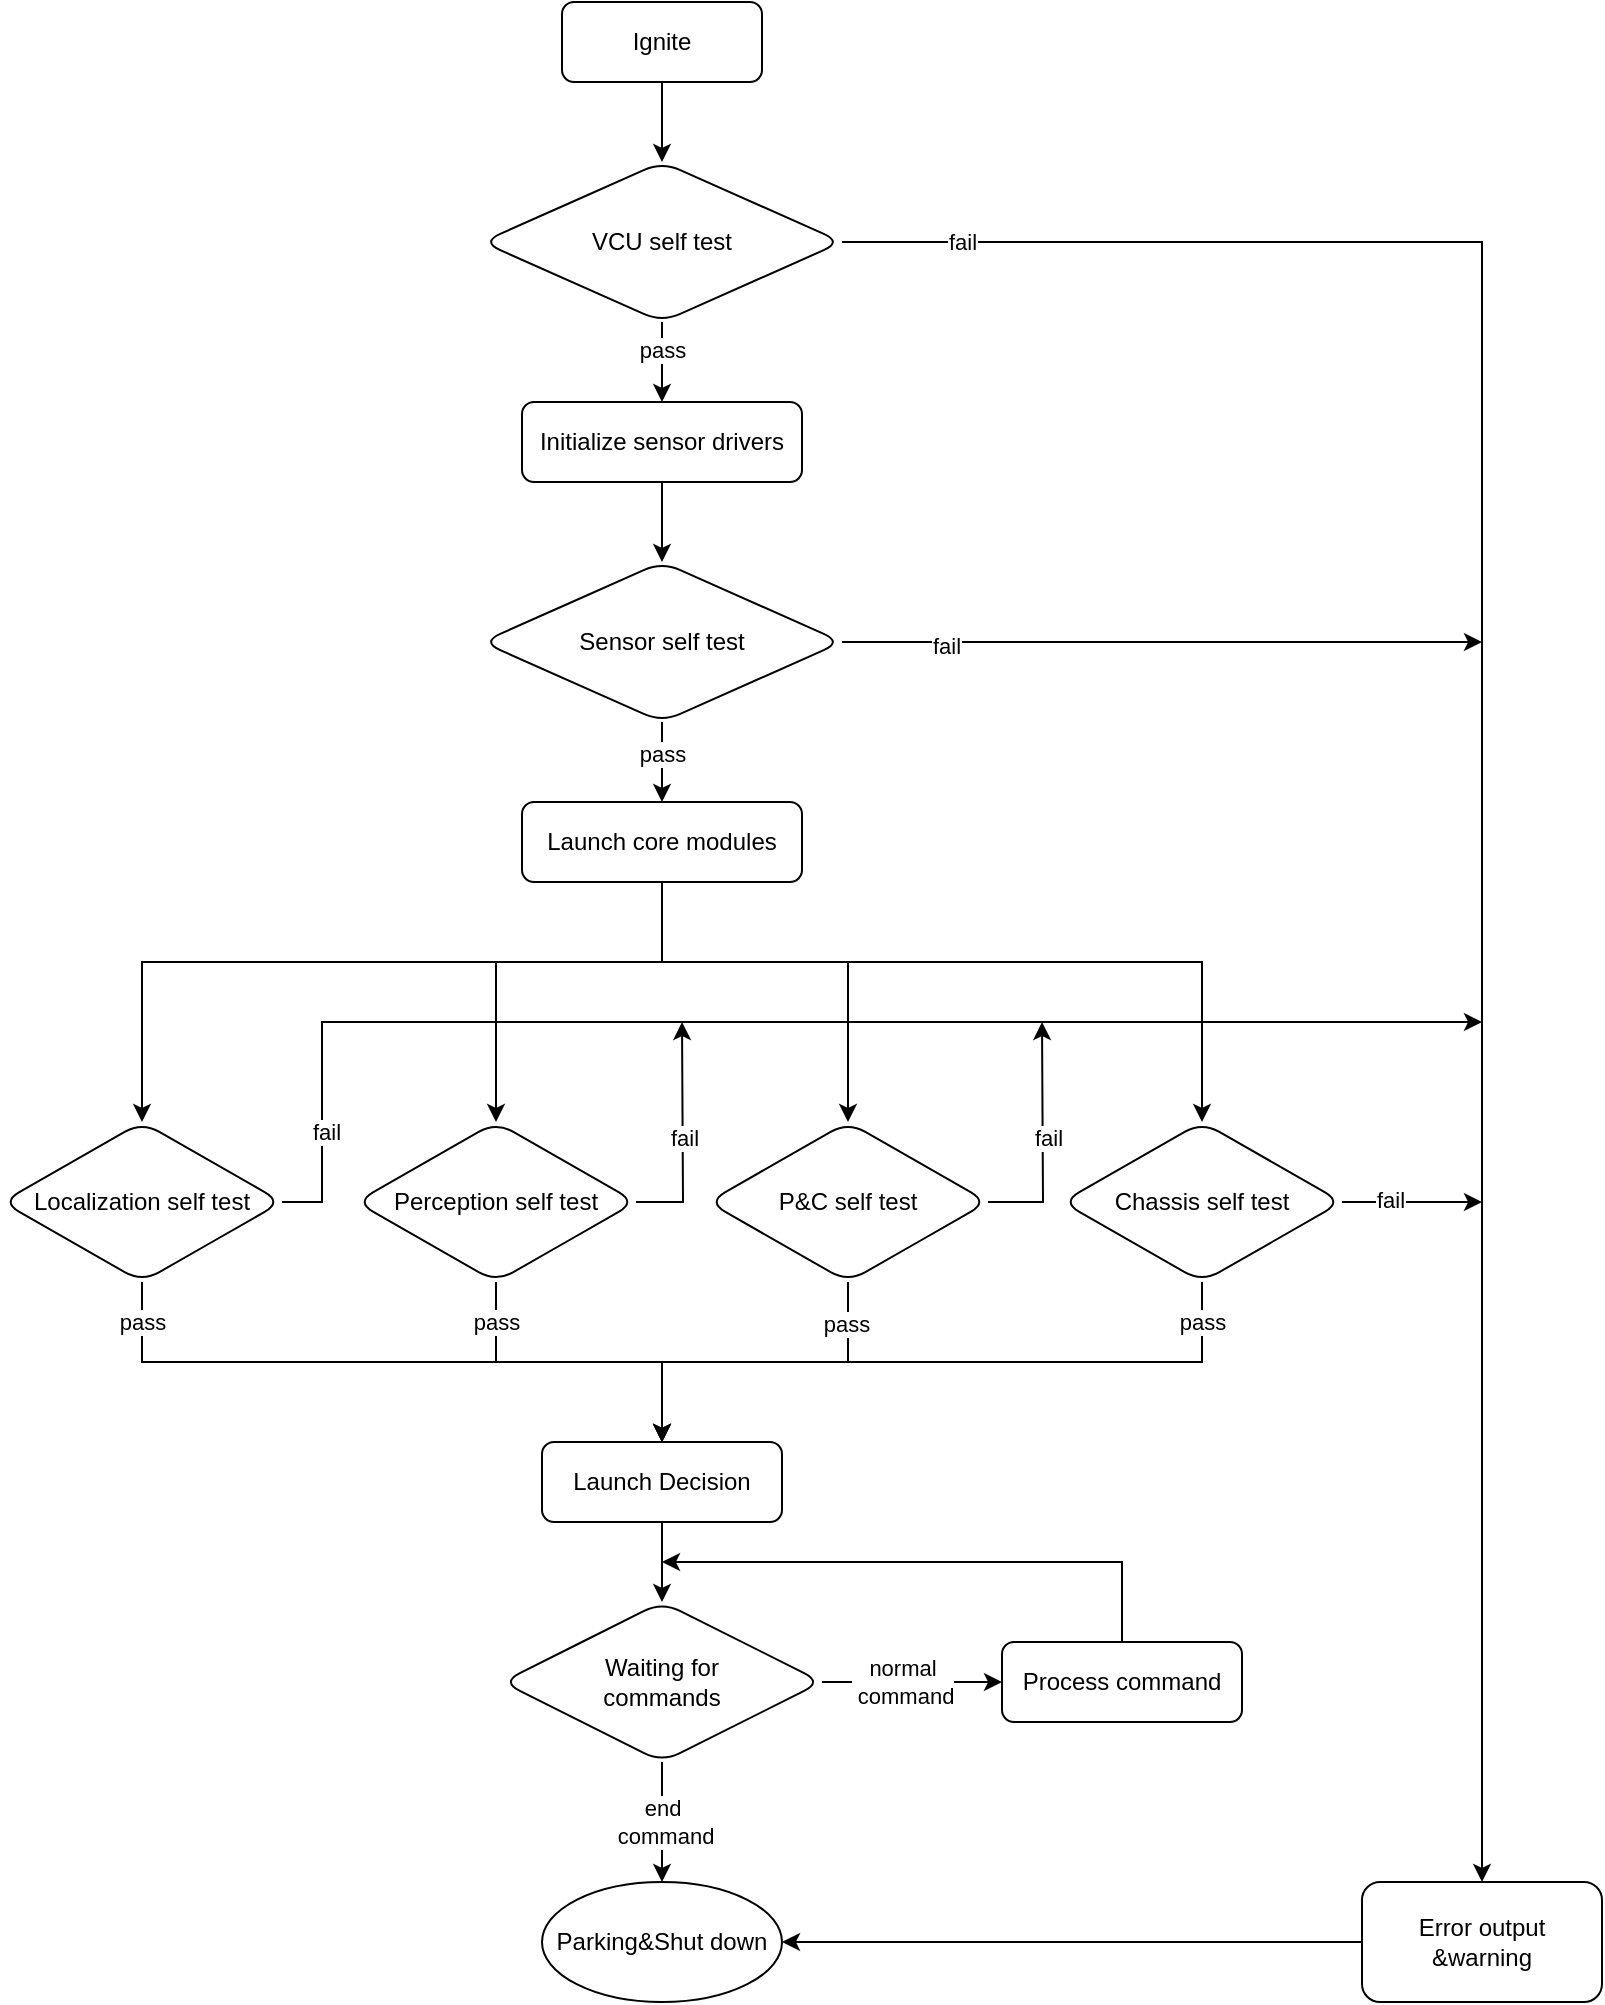 <mxfile version="15.2.7" type="github">
  <diagram id="cTae8PZVUQKr6hYgIrMZ" name="Page-1">
    <mxGraphModel dx="1990" dy="1165" grid="1" gridSize="10" guides="1" tooltips="1" connect="1" arrows="1" fold="1" page="1" pageScale="1" pageWidth="850" pageHeight="1100" math="0" shadow="0">
      <root>
        <mxCell id="0" />
        <mxCell id="1" parent="0" />
        <mxCell id="rosEOs0CBgHBegJZmkcb-5" value="" style="edgeStyle=orthogonalEdgeStyle;rounded=0;orthogonalLoop=1;jettySize=auto;html=1;" edge="1" parent="1" source="rosEOs0CBgHBegJZmkcb-1" target="rosEOs0CBgHBegJZmkcb-4">
          <mxGeometry relative="1" as="geometry" />
        </mxCell>
        <mxCell id="rosEOs0CBgHBegJZmkcb-1" value="Ignite" style="rounded=1;whiteSpace=wrap;html=1;" vertex="1" parent="1">
          <mxGeometry x="380" y="80" width="100" height="40" as="geometry" />
        </mxCell>
        <mxCell id="rosEOs0CBgHBegJZmkcb-7" value="" style="edgeStyle=orthogonalEdgeStyle;rounded=0;orthogonalLoop=1;jettySize=auto;html=1;" edge="1" parent="1" source="rosEOs0CBgHBegJZmkcb-4" target="rosEOs0CBgHBegJZmkcb-6">
          <mxGeometry relative="1" as="geometry" />
        </mxCell>
        <mxCell id="rosEOs0CBgHBegJZmkcb-56" value="pass" style="edgeLabel;html=1;align=center;verticalAlign=middle;resizable=0;points=[];" vertex="1" connectable="0" parent="rosEOs0CBgHBegJZmkcb-7">
          <mxGeometry x="-0.3" relative="1" as="geometry">
            <mxPoint as="offset" />
          </mxGeometry>
        </mxCell>
        <mxCell id="rosEOs0CBgHBegJZmkcb-53" value="" style="edgeStyle=orthogonalEdgeStyle;rounded=0;orthogonalLoop=1;jettySize=auto;html=1;" edge="1" parent="1" source="rosEOs0CBgHBegJZmkcb-4" target="rosEOs0CBgHBegJZmkcb-52">
          <mxGeometry relative="1" as="geometry">
            <Array as="points">
              <mxPoint x="840" y="200" />
            </Array>
          </mxGeometry>
        </mxCell>
        <mxCell id="rosEOs0CBgHBegJZmkcb-60" value="fail" style="edgeLabel;html=1;align=center;verticalAlign=middle;resizable=0;points=[];" vertex="1" connectable="0" parent="rosEOs0CBgHBegJZmkcb-53">
          <mxGeometry x="-0.896" relative="1" as="geometry">
            <mxPoint as="offset" />
          </mxGeometry>
        </mxCell>
        <mxCell id="rosEOs0CBgHBegJZmkcb-4" value="VCU self test" style="rhombus;whiteSpace=wrap;html=1;rounded=1;" vertex="1" parent="1">
          <mxGeometry x="340" y="160" width="180" height="80" as="geometry" />
        </mxCell>
        <mxCell id="rosEOs0CBgHBegJZmkcb-9" value="" style="edgeStyle=orthogonalEdgeStyle;rounded=0;orthogonalLoop=1;jettySize=auto;html=1;" edge="1" parent="1" source="rosEOs0CBgHBegJZmkcb-6" target="rosEOs0CBgHBegJZmkcb-8">
          <mxGeometry relative="1" as="geometry" />
        </mxCell>
        <mxCell id="rosEOs0CBgHBegJZmkcb-6" value="Initialize sensor drivers" style="whiteSpace=wrap;html=1;rounded=1;" vertex="1" parent="1">
          <mxGeometry x="360" y="280" width="140" height="40" as="geometry" />
        </mxCell>
        <mxCell id="rosEOs0CBgHBegJZmkcb-11" value="" style="edgeStyle=orthogonalEdgeStyle;rounded=0;orthogonalLoop=1;jettySize=auto;html=1;" edge="1" parent="1" source="rosEOs0CBgHBegJZmkcb-8" target="rosEOs0CBgHBegJZmkcb-10">
          <mxGeometry relative="1" as="geometry" />
        </mxCell>
        <mxCell id="rosEOs0CBgHBegJZmkcb-58" value="pass" style="edgeLabel;html=1;align=center;verticalAlign=middle;resizable=0;points=[];" vertex="1" connectable="0" parent="rosEOs0CBgHBegJZmkcb-11">
          <mxGeometry x="0.2" relative="1" as="geometry">
            <mxPoint y="-8" as="offset" />
          </mxGeometry>
        </mxCell>
        <mxCell id="rosEOs0CBgHBegJZmkcb-55" style="edgeStyle=orthogonalEdgeStyle;rounded=0;orthogonalLoop=1;jettySize=auto;html=1;" edge="1" parent="1" source="rosEOs0CBgHBegJZmkcb-8">
          <mxGeometry relative="1" as="geometry">
            <mxPoint x="840" y="400" as="targetPoint" />
          </mxGeometry>
        </mxCell>
        <mxCell id="rosEOs0CBgHBegJZmkcb-59" value="fail" style="edgeLabel;html=1;align=center;verticalAlign=middle;resizable=0;points=[];" vertex="1" connectable="0" parent="rosEOs0CBgHBegJZmkcb-55">
          <mxGeometry x="-0.68" y="-2" relative="1" as="geometry">
            <mxPoint as="offset" />
          </mxGeometry>
        </mxCell>
        <mxCell id="rosEOs0CBgHBegJZmkcb-8" value="Sensor self test" style="rhombus;whiteSpace=wrap;html=1;rounded=1;" vertex="1" parent="1">
          <mxGeometry x="340" y="360" width="180" height="80" as="geometry" />
        </mxCell>
        <mxCell id="rosEOs0CBgHBegJZmkcb-13" value="" style="edgeStyle=orthogonalEdgeStyle;rounded=0;orthogonalLoop=1;jettySize=auto;html=1;" edge="1" parent="1" source="rosEOs0CBgHBegJZmkcb-10" target="rosEOs0CBgHBegJZmkcb-12">
          <mxGeometry relative="1" as="geometry">
            <Array as="points">
              <mxPoint x="430" y="560" />
              <mxPoint x="170" y="560" />
            </Array>
          </mxGeometry>
        </mxCell>
        <mxCell id="rosEOs0CBgHBegJZmkcb-16" style="edgeStyle=orthogonalEdgeStyle;rounded=0;orthogonalLoop=1;jettySize=auto;html=1;entryX=0.5;entryY=0;entryDx=0;entryDy=0;" edge="1" parent="1" source="rosEOs0CBgHBegJZmkcb-10" target="rosEOs0CBgHBegJZmkcb-15">
          <mxGeometry relative="1" as="geometry">
            <Array as="points">
              <mxPoint x="430" y="560" />
              <mxPoint x="700" y="560" />
            </Array>
          </mxGeometry>
        </mxCell>
        <mxCell id="rosEOs0CBgHBegJZmkcb-17" style="edgeStyle=orthogonalEdgeStyle;rounded=0;orthogonalLoop=1;jettySize=auto;html=1;" edge="1" parent="1" source="rosEOs0CBgHBegJZmkcb-10" target="rosEOs0CBgHBegJZmkcb-14">
          <mxGeometry relative="1" as="geometry">
            <Array as="points">
              <mxPoint x="430" y="560" />
              <mxPoint x="347" y="560" />
            </Array>
          </mxGeometry>
        </mxCell>
        <mxCell id="rosEOs0CBgHBegJZmkcb-22" style="edgeStyle=orthogonalEdgeStyle;rounded=0;orthogonalLoop=1;jettySize=auto;html=1;" edge="1" parent="1" source="rosEOs0CBgHBegJZmkcb-10" target="rosEOs0CBgHBegJZmkcb-21">
          <mxGeometry relative="1" as="geometry">
            <Array as="points">
              <mxPoint x="430" y="560" />
              <mxPoint x="523" y="560" />
            </Array>
          </mxGeometry>
        </mxCell>
        <mxCell id="rosEOs0CBgHBegJZmkcb-10" value="Launch core modules" style="whiteSpace=wrap;html=1;rounded=1;" vertex="1" parent="1">
          <mxGeometry x="360" y="480" width="140" height="40" as="geometry" />
        </mxCell>
        <mxCell id="rosEOs0CBgHBegJZmkcb-41" style="edgeStyle=orthogonalEdgeStyle;rounded=0;orthogonalLoop=1;jettySize=auto;html=1;entryX=0.5;entryY=0;entryDx=0;entryDy=0;" edge="1" parent="1" source="rosEOs0CBgHBegJZmkcb-12" target="rosEOs0CBgHBegJZmkcb-18">
          <mxGeometry relative="1" as="geometry">
            <Array as="points">
              <mxPoint x="170" y="760" />
              <mxPoint x="430" y="760" />
            </Array>
          </mxGeometry>
        </mxCell>
        <mxCell id="rosEOs0CBgHBegJZmkcb-44" value="pass" style="edgeLabel;html=1;align=center;verticalAlign=middle;resizable=0;points=[];" vertex="1" connectable="0" parent="rosEOs0CBgHBegJZmkcb-41">
          <mxGeometry x="-0.931" relative="1" as="geometry">
            <mxPoint y="8" as="offset" />
          </mxGeometry>
        </mxCell>
        <mxCell id="rosEOs0CBgHBegJZmkcb-64" style="edgeStyle=orthogonalEdgeStyle;rounded=0;orthogonalLoop=1;jettySize=auto;html=1;" edge="1" parent="1" source="rosEOs0CBgHBegJZmkcb-12">
          <mxGeometry relative="1" as="geometry">
            <mxPoint x="840" y="590" as="targetPoint" />
            <Array as="points">
              <mxPoint x="260" y="680" />
              <mxPoint x="260" y="590" />
            </Array>
          </mxGeometry>
        </mxCell>
        <mxCell id="rosEOs0CBgHBegJZmkcb-67" value="fail" style="edgeLabel;html=1;align=center;verticalAlign=middle;resizable=0;points=[];" vertex="1" connectable="0" parent="rosEOs0CBgHBegJZmkcb-64">
          <mxGeometry x="-0.839" y="-2" relative="1" as="geometry">
            <mxPoint as="offset" />
          </mxGeometry>
        </mxCell>
        <mxCell id="rosEOs0CBgHBegJZmkcb-12" value="Localization self test" style="rhombus;whiteSpace=wrap;html=1;rounded=1;flipH=1;flipV=1;" vertex="1" parent="1">
          <mxGeometry x="100" y="640" width="140" height="80" as="geometry" />
        </mxCell>
        <mxCell id="rosEOs0CBgHBegJZmkcb-19" value="" style="edgeStyle=orthogonalEdgeStyle;rounded=0;orthogonalLoop=1;jettySize=auto;html=1;" edge="1" parent="1" source="rosEOs0CBgHBegJZmkcb-14" target="rosEOs0CBgHBegJZmkcb-18">
          <mxGeometry relative="1" as="geometry" />
        </mxCell>
        <mxCell id="rosEOs0CBgHBegJZmkcb-49" value="pass" style="edgeLabel;html=1;align=center;verticalAlign=middle;resizable=0;points=[];" vertex="1" connectable="0" parent="rosEOs0CBgHBegJZmkcb-19">
          <mxGeometry x="-0.674" y="-1" relative="1" as="geometry">
            <mxPoint x="1" y="-7" as="offset" />
          </mxGeometry>
        </mxCell>
        <mxCell id="rosEOs0CBgHBegJZmkcb-65" style="edgeStyle=orthogonalEdgeStyle;rounded=0;orthogonalLoop=1;jettySize=auto;html=1;" edge="1" parent="1" source="rosEOs0CBgHBegJZmkcb-14">
          <mxGeometry relative="1" as="geometry">
            <mxPoint x="440.0" y="590" as="targetPoint" />
          </mxGeometry>
        </mxCell>
        <mxCell id="rosEOs0CBgHBegJZmkcb-68" value="fail" style="edgeLabel;html=1;align=center;verticalAlign=middle;resizable=0;points=[];" vertex="1" connectable="0" parent="rosEOs0CBgHBegJZmkcb-65">
          <mxGeometry x="-0.014" relative="1" as="geometry">
            <mxPoint as="offset" />
          </mxGeometry>
        </mxCell>
        <mxCell id="rosEOs0CBgHBegJZmkcb-14" value="Perception self test" style="rhombus;whiteSpace=wrap;html=1;rounded=1;flipH=1;flipV=1;" vertex="1" parent="1">
          <mxGeometry x="277" y="640" width="140" height="80" as="geometry" />
        </mxCell>
        <mxCell id="rosEOs0CBgHBegJZmkcb-43" style="edgeStyle=orthogonalEdgeStyle;rounded=0;orthogonalLoop=1;jettySize=auto;html=1;" edge="1" parent="1" source="rosEOs0CBgHBegJZmkcb-15">
          <mxGeometry relative="1" as="geometry">
            <mxPoint x="430" y="800" as="targetPoint" />
            <Array as="points">
              <mxPoint x="700" y="760" />
              <mxPoint x="430" y="760" />
            </Array>
          </mxGeometry>
        </mxCell>
        <mxCell id="rosEOs0CBgHBegJZmkcb-51" value="pass" style="edgeLabel;html=1;align=center;verticalAlign=middle;resizable=0;points=[];" vertex="1" connectable="0" parent="rosEOs0CBgHBegJZmkcb-43">
          <mxGeometry x="-0.832" relative="1" as="geometry">
            <mxPoint y="-10" as="offset" />
          </mxGeometry>
        </mxCell>
        <mxCell id="rosEOs0CBgHBegJZmkcb-61" style="edgeStyle=orthogonalEdgeStyle;rounded=0;orthogonalLoop=1;jettySize=auto;html=1;" edge="1" parent="1" source="rosEOs0CBgHBegJZmkcb-15">
          <mxGeometry relative="1" as="geometry">
            <mxPoint x="840" y="680" as="targetPoint" />
          </mxGeometry>
        </mxCell>
        <mxCell id="rosEOs0CBgHBegJZmkcb-62" value="fail" style="edgeLabel;html=1;align=center;verticalAlign=middle;resizable=0;points=[];" vertex="1" connectable="0" parent="rosEOs0CBgHBegJZmkcb-61">
          <mxGeometry x="-0.318" y="-2" relative="1" as="geometry">
            <mxPoint y="-3" as="offset" />
          </mxGeometry>
        </mxCell>
        <mxCell id="rosEOs0CBgHBegJZmkcb-15" value="Chassis self test" style="rhombus;whiteSpace=wrap;html=1;rounded=1;flipH=1;flipV=1;" vertex="1" parent="1">
          <mxGeometry x="630" y="640" width="140" height="80" as="geometry" />
        </mxCell>
        <mxCell id="rosEOs0CBgHBegJZmkcb-34" value="" style="edgeStyle=orthogonalEdgeStyle;rounded=0;orthogonalLoop=1;jettySize=auto;html=1;" edge="1" parent="1" source="rosEOs0CBgHBegJZmkcb-18" target="rosEOs0CBgHBegJZmkcb-33">
          <mxGeometry relative="1" as="geometry" />
        </mxCell>
        <mxCell id="rosEOs0CBgHBegJZmkcb-18" value="Launch Decision" style="whiteSpace=wrap;html=1;rounded=1;" vertex="1" parent="1">
          <mxGeometry x="370" y="800" width="120" height="40" as="geometry" />
        </mxCell>
        <mxCell id="rosEOs0CBgHBegJZmkcb-42" style="edgeStyle=orthogonalEdgeStyle;rounded=0;orthogonalLoop=1;jettySize=auto;html=1;entryX=0.5;entryY=0;entryDx=0;entryDy=0;" edge="1" parent="1" source="rosEOs0CBgHBegJZmkcb-21" target="rosEOs0CBgHBegJZmkcb-18">
          <mxGeometry relative="1" as="geometry" />
        </mxCell>
        <mxCell id="rosEOs0CBgHBegJZmkcb-50" value="pass" style="edgeLabel;html=1;align=center;verticalAlign=middle;resizable=0;points=[];" vertex="1" connectable="0" parent="rosEOs0CBgHBegJZmkcb-42">
          <mxGeometry x="-0.614" y="-1" relative="1" as="geometry">
            <mxPoint y="-13" as="offset" />
          </mxGeometry>
        </mxCell>
        <mxCell id="rosEOs0CBgHBegJZmkcb-66" style="edgeStyle=orthogonalEdgeStyle;rounded=0;orthogonalLoop=1;jettySize=auto;html=1;" edge="1" parent="1" source="rosEOs0CBgHBegJZmkcb-21">
          <mxGeometry relative="1" as="geometry">
            <mxPoint x="620.0" y="590" as="targetPoint" />
          </mxGeometry>
        </mxCell>
        <mxCell id="rosEOs0CBgHBegJZmkcb-69" value="fail" style="edgeLabel;html=1;align=center;verticalAlign=middle;resizable=0;points=[];" vertex="1" connectable="0" parent="rosEOs0CBgHBegJZmkcb-66">
          <mxGeometry x="0.021" y="-2" relative="1" as="geometry">
            <mxPoint as="offset" />
          </mxGeometry>
        </mxCell>
        <mxCell id="rosEOs0CBgHBegJZmkcb-21" value="P&amp;amp;C self test" style="rhombus;whiteSpace=wrap;html=1;rounded=1;flipH=1;flipV=1;" vertex="1" parent="1">
          <mxGeometry x="453" y="640" width="140" height="80" as="geometry" />
        </mxCell>
        <mxCell id="rosEOs0CBgHBegJZmkcb-26" value="Parking&amp;amp;Shut down" style="ellipse;whiteSpace=wrap;html=1;rounded=1;" vertex="1" parent="1">
          <mxGeometry x="370" y="1020" width="120" height="60" as="geometry" />
        </mxCell>
        <mxCell id="rosEOs0CBgHBegJZmkcb-35" value="" style="edgeStyle=orthogonalEdgeStyle;rounded=0;orthogonalLoop=1;jettySize=auto;html=1;" edge="1" parent="1" source="rosEOs0CBgHBegJZmkcb-33" target="rosEOs0CBgHBegJZmkcb-26">
          <mxGeometry relative="1" as="geometry" />
        </mxCell>
        <mxCell id="rosEOs0CBgHBegJZmkcb-37" value="" style="edgeStyle=orthogonalEdgeStyle;rounded=0;orthogonalLoop=1;jettySize=auto;html=1;" edge="1" parent="1" source="rosEOs0CBgHBegJZmkcb-33" target="rosEOs0CBgHBegJZmkcb-36">
          <mxGeometry relative="1" as="geometry" />
        </mxCell>
        <mxCell id="rosEOs0CBgHBegJZmkcb-39" value="normal&lt;br&gt;&amp;nbsp;command" style="edgeLabel;html=1;align=center;verticalAlign=middle;resizable=0;points=[];" vertex="1" connectable="0" parent="rosEOs0CBgHBegJZmkcb-37">
          <mxGeometry x="-0.356" relative="1" as="geometry">
            <mxPoint x="11" as="offset" />
          </mxGeometry>
        </mxCell>
        <mxCell id="rosEOs0CBgHBegJZmkcb-40" value="end&lt;br&gt;&amp;nbsp;command" style="edgeLabel;html=1;align=center;verticalAlign=middle;resizable=0;points=[];" vertex="1" connectable="0" parent="rosEOs0CBgHBegJZmkcb-37">
          <mxGeometry x="-0.356" relative="1" as="geometry">
            <mxPoint x="-109" y="70" as="offset" />
          </mxGeometry>
        </mxCell>
        <mxCell id="rosEOs0CBgHBegJZmkcb-33" value="&lt;span&gt;Waiting for &lt;br&gt;commands&lt;/span&gt;" style="rhombus;whiteSpace=wrap;html=1;rounded=1;" vertex="1" parent="1">
          <mxGeometry x="350" y="880" width="160" height="80" as="geometry" />
        </mxCell>
        <mxCell id="rosEOs0CBgHBegJZmkcb-38" style="edgeStyle=orthogonalEdgeStyle;rounded=0;orthogonalLoop=1;jettySize=auto;html=1;" edge="1" parent="1" source="rosEOs0CBgHBegJZmkcb-36">
          <mxGeometry relative="1" as="geometry">
            <mxPoint x="430" y="860" as="targetPoint" />
            <Array as="points">
              <mxPoint x="660" y="860" />
            </Array>
          </mxGeometry>
        </mxCell>
        <mxCell id="rosEOs0CBgHBegJZmkcb-36" value="Process command" style="whiteSpace=wrap;html=1;rounded=1;" vertex="1" parent="1">
          <mxGeometry x="600" y="900" width="120" height="40" as="geometry" />
        </mxCell>
        <mxCell id="rosEOs0CBgHBegJZmkcb-54" style="edgeStyle=orthogonalEdgeStyle;rounded=0;orthogonalLoop=1;jettySize=auto;html=1;entryX=1;entryY=0.5;entryDx=0;entryDy=0;" edge="1" parent="1" source="rosEOs0CBgHBegJZmkcb-52" target="rosEOs0CBgHBegJZmkcb-26">
          <mxGeometry relative="1" as="geometry" />
        </mxCell>
        <mxCell id="rosEOs0CBgHBegJZmkcb-52" value="Error output&lt;br&gt;&amp;amp;warning" style="whiteSpace=wrap;html=1;rounded=1;" vertex="1" parent="1">
          <mxGeometry x="780" y="1020" width="120" height="60" as="geometry" />
        </mxCell>
      </root>
    </mxGraphModel>
  </diagram>
</mxfile>
